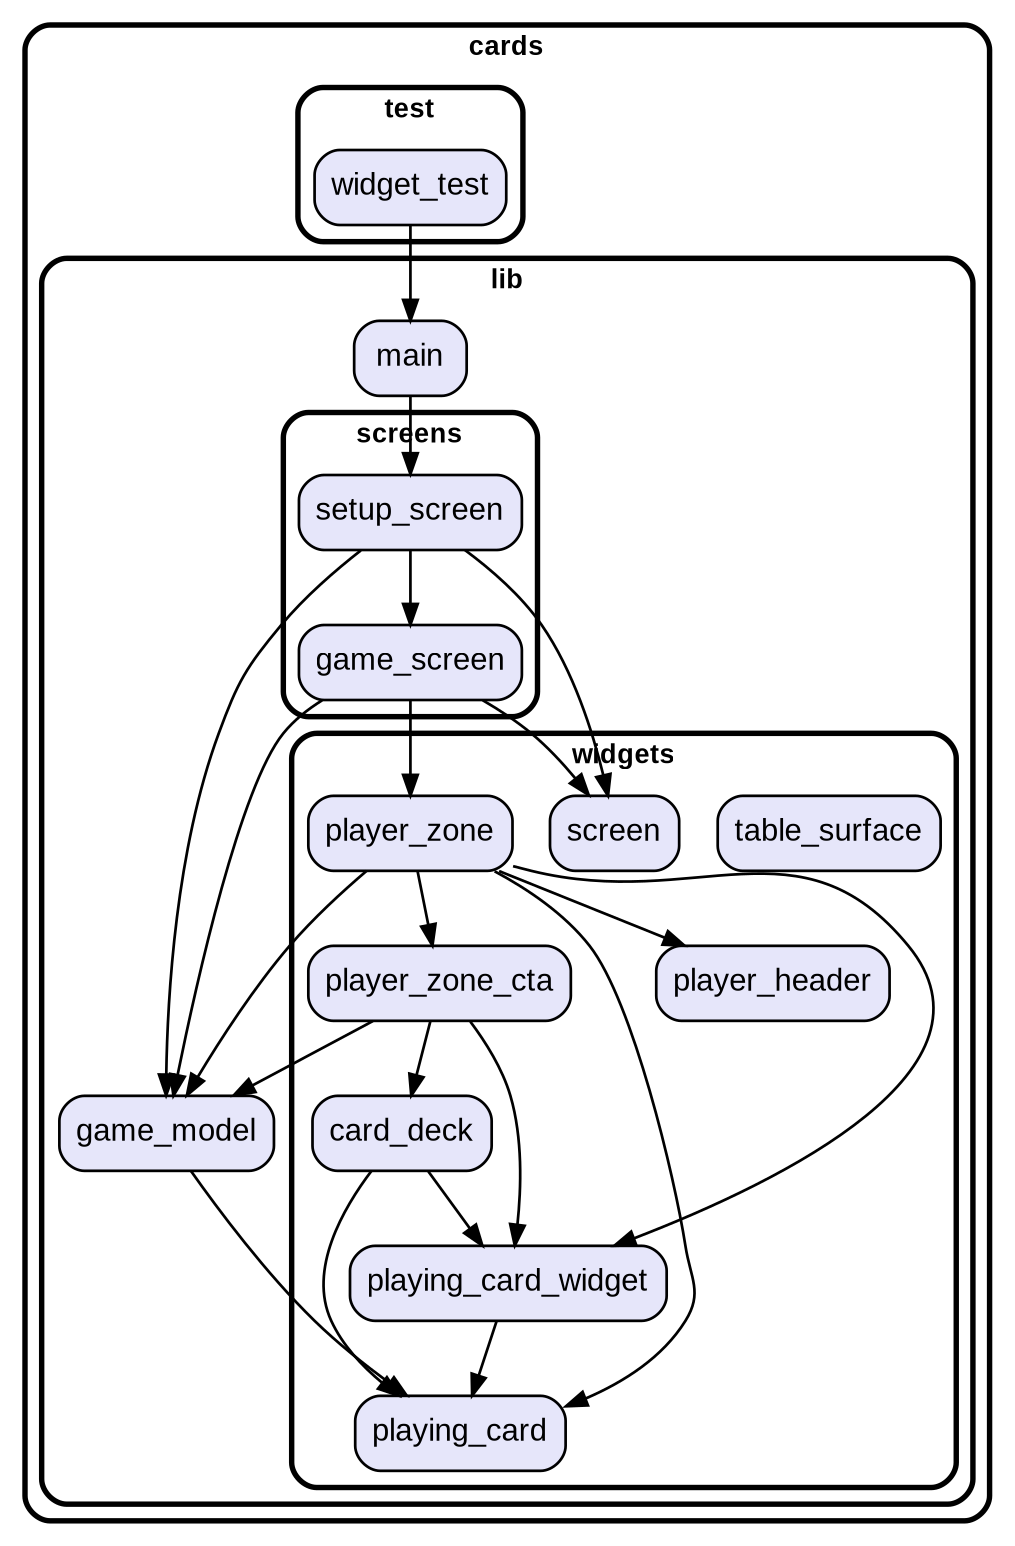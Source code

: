 digraph "" {
  graph [style=rounded fontname="Arial Black" fontsize=13 penwidth=2.6];
  node [shape=rect style="filled,rounded" fontname=Arial fontsize=15 fillcolor=Lavender penwidth=1.3];
  edge [penwidth=1.3];
  "/test/widget_test.dart" [label="widget_test"];
  "/lib/game_model.dart" [label="game_model"];
  "/lib/screens/game_screen.dart" [label="game_screen"];
  "/lib/screens/setup_screen.dart" [label="setup_screen"];
  "/lib/main.dart" [label="main"];
  "/lib/widgets/playing_card_widget.dart" [label="playing_card_widget"];
  "/lib/widgets/card_deck.dart" [label="card_deck"];
  "/lib/widgets/table_surface.dart" [label="table_surface"];
  "/lib/widgets/player_zone.dart" [label="player_zone"];
  "/lib/widgets/playing_card.dart" [label="playing_card"];
  "/lib/widgets/player_zone_cta.dart" [label="player_zone_cta"];
  "/lib/widgets/screen.dart" [label="screen"];
  "/lib/widgets/player_header.dart" [label="player_header"];
  subgraph "cluster~" {
    label="cards";
    subgraph "cluster~/test" {
      label="test";
      "/test/widget_test.dart";
    }
    subgraph "cluster~/lib" {
      label="lib";
      "/lib/game_model.dart";
      "/lib/main.dart";
      subgraph "cluster~/lib/screens" {
        label="screens";
        "/lib/screens/game_screen.dart";
        "/lib/screens/setup_screen.dart";
      }
      subgraph "cluster~/lib/widgets" {
        label="widgets";
        "/lib/widgets/playing_card_widget.dart";
        "/lib/widgets/card_deck.dart";
        "/lib/widgets/table_surface.dart";
        "/lib/widgets/player_zone.dart";
        "/lib/widgets/playing_card.dart";
        "/lib/widgets/player_zone_cta.dart";
        "/lib/widgets/screen.dart";
        "/lib/widgets/player_header.dart";
      }
    }
  }
  "/test/widget_test.dart" -> "/lib/main.dart";
  "/lib/game_model.dart" -> "/lib/widgets/playing_card.dart";
  "/lib/screens/game_screen.dart" -> "/lib/widgets/player_zone.dart";
  "/lib/screens/game_screen.dart" -> "/lib/widgets/screen.dart";
  "/lib/screens/game_screen.dart" -> "/lib/game_model.dart";
  "/lib/screens/setup_screen.dart" -> "/lib/game_model.dart";
  "/lib/screens/setup_screen.dart" -> "/lib/screens/game_screen.dart";
  "/lib/screens/setup_screen.dart" -> "/lib/widgets/screen.dart";
  "/lib/main.dart" -> "/lib/screens/setup_screen.dart";
  "/lib/widgets/playing_card_widget.dart" -> "/lib/widgets/playing_card.dart";
  "/lib/widgets/card_deck.dart" -> "/lib/widgets/playing_card.dart";
  "/lib/widgets/card_deck.dart" -> "/lib/widgets/playing_card_widget.dart";
  "/lib/widgets/player_zone.dart" -> "/lib/game_model.dart";
  "/lib/widgets/player_zone.dart" -> "/lib/widgets/player_header.dart";
  "/lib/widgets/player_zone.dart" -> "/lib/widgets/player_zone_cta.dart";
  "/lib/widgets/player_zone.dart" -> "/lib/widgets/playing_card.dart";
  "/lib/widgets/player_zone.dart" -> "/lib/widgets/playing_card_widget.dart";
  "/lib/widgets/player_zone_cta.dart" -> "/lib/game_model.dart";
  "/lib/widgets/player_zone_cta.dart" -> "/lib/widgets/card_deck.dart";
  "/lib/widgets/player_zone_cta.dart" -> "/lib/widgets/playing_card_widget.dart";
}
